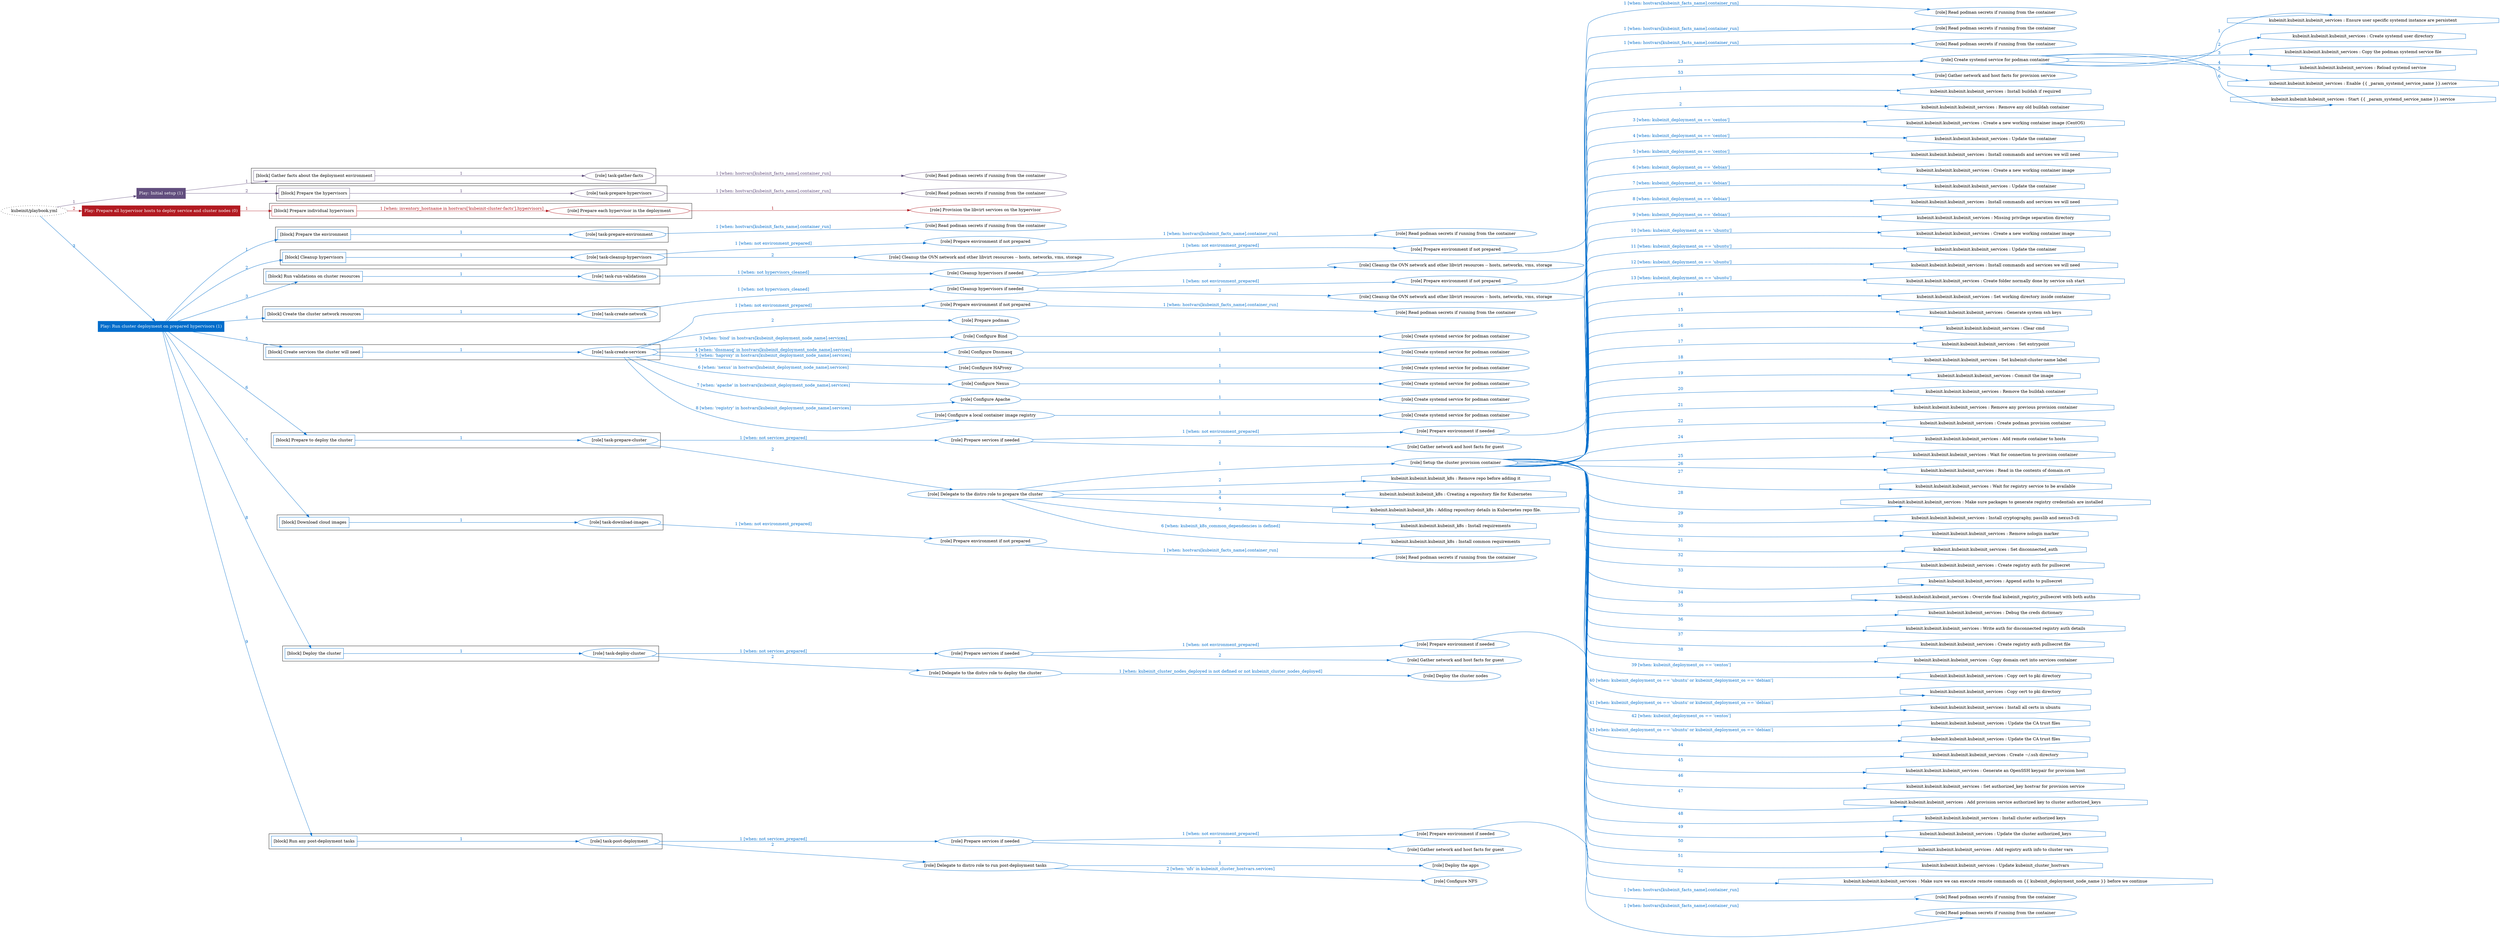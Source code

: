 digraph {
	graph [concentrate=true ordering=in rankdir=LR ratio=fill]
	edge [esep=5 sep=10]
	"kubeinit/playbook.yml" [id=root_node style=dotted]
	play_a16794da [label="Play: Initial setup (1)" color="#624e7e" fontcolor="#ffffff" id=play_a16794da shape=box style=filled tooltip=localhost]
	"kubeinit/playbook.yml" -> play_a16794da [label="1 " color="#624e7e" fontcolor="#624e7e" id=edge_cf8fe664 labeltooltip="1 " tooltip="1 "]
	subgraph "Read podman secrets if running from the container" {
		role_94b838a9 [label="[role] Read podman secrets if running from the container" color="#624e7e" id=role_94b838a9 tooltip="Read podman secrets if running from the container"]
	}
	subgraph "task-gather-facts" {
		role_3547f4d4 [label="[role] task-gather-facts" color="#624e7e" id=role_3547f4d4 tooltip="task-gather-facts"]
		role_3547f4d4 -> role_94b838a9 [label="1 [when: hostvars[kubeinit_facts_name].container_run]" color="#624e7e" fontcolor="#624e7e" id=edge_a9b765aa labeltooltip="1 [when: hostvars[kubeinit_facts_name].container_run]" tooltip="1 [when: hostvars[kubeinit_facts_name].container_run]"]
	}
	subgraph "Read podman secrets if running from the container" {
		role_4d3a0f33 [label="[role] Read podman secrets if running from the container" color="#624e7e" id=role_4d3a0f33 tooltip="Read podman secrets if running from the container"]
	}
	subgraph "task-prepare-hypervisors" {
		role_9636ddbd [label="[role] task-prepare-hypervisors" color="#624e7e" id=role_9636ddbd tooltip="task-prepare-hypervisors"]
		role_9636ddbd -> role_4d3a0f33 [label="1 [when: hostvars[kubeinit_facts_name].container_run]" color="#624e7e" fontcolor="#624e7e" id=edge_8ea9ec83 labeltooltip="1 [when: hostvars[kubeinit_facts_name].container_run]" tooltip="1 [when: hostvars[kubeinit_facts_name].container_run]"]
	}
	subgraph "Play: Initial setup (1)" {
		play_a16794da -> block_07daa621 [label=1 color="#624e7e" fontcolor="#624e7e" id=edge_ade81de8 labeltooltip=1 tooltip=1]
		subgraph cluster_block_07daa621 {
			block_07daa621 [label="[block] Gather facts about the deployment environment" color="#624e7e" id=block_07daa621 labeltooltip="Gather facts about the deployment environment" shape=box tooltip="Gather facts about the deployment environment"]
			block_07daa621 -> role_3547f4d4 [label="1 " color="#624e7e" fontcolor="#624e7e" id=edge_e8554f00 labeltooltip="1 " tooltip="1 "]
		}
		play_a16794da -> block_8f0b1df7 [label=2 color="#624e7e" fontcolor="#624e7e" id=edge_8632a7a9 labeltooltip=2 tooltip=2]
		subgraph cluster_block_8f0b1df7 {
			block_8f0b1df7 [label="[block] Prepare the hypervisors" color="#624e7e" id=block_8f0b1df7 labeltooltip="Prepare the hypervisors" shape=box tooltip="Prepare the hypervisors"]
			block_8f0b1df7 -> role_9636ddbd [label="1 " color="#624e7e" fontcolor="#624e7e" id=edge_55c8cede labeltooltip="1 " tooltip="1 "]
		}
	}
	play_3476cac3 [label="Play: Prepare all hypervisor hosts to deploy service and cluster nodes (0)" color="#b21a21" fontcolor="#ffffff" id=play_3476cac3 shape=box style=filled tooltip="Play: Prepare all hypervisor hosts to deploy service and cluster nodes (0)"]
	"kubeinit/playbook.yml" -> play_3476cac3 [label="2 " color="#b21a21" fontcolor="#b21a21" id=edge_c57c742e labeltooltip="2 " tooltip="2 "]
	subgraph "Provision the libvirt services on the hypervisor" {
		role_22fa8214 [label="[role] Provision the libvirt services on the hypervisor" color="#b21a21" id=role_22fa8214 tooltip="Provision the libvirt services on the hypervisor"]
	}
	subgraph "Prepare each hypervisor in the deployment" {
		role_5450514d [label="[role] Prepare each hypervisor in the deployment" color="#b21a21" id=role_5450514d tooltip="Prepare each hypervisor in the deployment"]
		role_5450514d -> role_22fa8214 [label="1 " color="#b21a21" fontcolor="#b21a21" id=edge_95b97c30 labeltooltip="1 " tooltip="1 "]
	}
	subgraph "Play: Prepare all hypervisor hosts to deploy service and cluster nodes (0)" {
		play_3476cac3 -> block_3a9bf298 [label=1 color="#b21a21" fontcolor="#b21a21" id=edge_2e9780e1 labeltooltip=1 tooltip=1]
		subgraph cluster_block_3a9bf298 {
			block_3a9bf298 [label="[block] Prepare individual hypervisors" color="#b21a21" id=block_3a9bf298 labeltooltip="Prepare individual hypervisors" shape=box tooltip="Prepare individual hypervisors"]
			block_3a9bf298 -> role_5450514d [label="1 [when: inventory_hostname in hostvars['kubeinit-cluster-facts'].hypervisors]" color="#b21a21" fontcolor="#b21a21" id=edge_7eb88b53 labeltooltip="1 [when: inventory_hostname in hostvars['kubeinit-cluster-facts'].hypervisors]" tooltip="1 [when: inventory_hostname in hostvars['kubeinit-cluster-facts'].hypervisors]"]
		}
	}
	play_3fd7c754 [label="Play: Run cluster deployment on prepared hypervisors (1)" color="#016dcb" fontcolor="#ffffff" id=play_3fd7c754 shape=box style=filled tooltip=localhost]
	"kubeinit/playbook.yml" -> play_3fd7c754 [label="3 " color="#016dcb" fontcolor="#016dcb" id=edge_be427630 labeltooltip="3 " tooltip="3 "]
	subgraph "Read podman secrets if running from the container" {
		role_634a624b [label="[role] Read podman secrets if running from the container" color="#016dcb" id=role_634a624b tooltip="Read podman secrets if running from the container"]
	}
	subgraph "task-prepare-environment" {
		role_3850f4ac [label="[role] task-prepare-environment" color="#016dcb" id=role_3850f4ac tooltip="task-prepare-environment"]
		role_3850f4ac -> role_634a624b [label="1 [when: hostvars[kubeinit_facts_name].container_run]" color="#016dcb" fontcolor="#016dcb" id=edge_61e90507 labeltooltip="1 [when: hostvars[kubeinit_facts_name].container_run]" tooltip="1 [when: hostvars[kubeinit_facts_name].container_run]"]
	}
	subgraph "Read podman secrets if running from the container" {
		role_e9c44f55 [label="[role] Read podman secrets if running from the container" color="#016dcb" id=role_e9c44f55 tooltip="Read podman secrets if running from the container"]
	}
	subgraph "Prepare environment if not prepared" {
		role_2cd73c3f [label="[role] Prepare environment if not prepared" color="#016dcb" id=role_2cd73c3f tooltip="Prepare environment if not prepared"]
		role_2cd73c3f -> role_e9c44f55 [label="1 [when: hostvars[kubeinit_facts_name].container_run]" color="#016dcb" fontcolor="#016dcb" id=edge_b8448858 labeltooltip="1 [when: hostvars[kubeinit_facts_name].container_run]" tooltip="1 [when: hostvars[kubeinit_facts_name].container_run]"]
	}
	subgraph "Cleanup the OVN network and other libvirt resources -- hosts, networks, vms, storage" {
		role_9f5bc767 [label="[role] Cleanup the OVN network and other libvirt resources -- hosts, networks, vms, storage" color="#016dcb" id=role_9f5bc767 tooltip="Cleanup the OVN network and other libvirt resources -- hosts, networks, vms, storage"]
	}
	subgraph "task-cleanup-hypervisors" {
		role_a36bfbe5 [label="[role] task-cleanup-hypervisors" color="#016dcb" id=role_a36bfbe5 tooltip="task-cleanup-hypervisors"]
		role_a36bfbe5 -> role_2cd73c3f [label="1 [when: not environment_prepared]" color="#016dcb" fontcolor="#016dcb" id=edge_4da4fc83 labeltooltip="1 [when: not environment_prepared]" tooltip="1 [when: not environment_prepared]"]
		role_a36bfbe5 -> role_9f5bc767 [label="2 " color="#016dcb" fontcolor="#016dcb" id=edge_118907a1 labeltooltip="2 " tooltip="2 "]
	}
	subgraph "Read podman secrets if running from the container" {
		role_5f8f1050 [label="[role] Read podman secrets if running from the container" color="#016dcb" id=role_5f8f1050 tooltip="Read podman secrets if running from the container"]
	}
	subgraph "Prepare environment if not prepared" {
		role_0946a132 [label="[role] Prepare environment if not prepared" color="#016dcb" id=role_0946a132 tooltip="Prepare environment if not prepared"]
		role_0946a132 -> role_5f8f1050 [label="1 [when: hostvars[kubeinit_facts_name].container_run]" color="#016dcb" fontcolor="#016dcb" id=edge_b424d8f4 labeltooltip="1 [when: hostvars[kubeinit_facts_name].container_run]" tooltip="1 [when: hostvars[kubeinit_facts_name].container_run]"]
	}
	subgraph "Cleanup the OVN network and other libvirt resources -- hosts, networks, vms, storage" {
		role_4bc4b761 [label="[role] Cleanup the OVN network and other libvirt resources -- hosts, networks, vms, storage" color="#016dcb" id=role_4bc4b761 tooltip="Cleanup the OVN network and other libvirt resources -- hosts, networks, vms, storage"]
	}
	subgraph "Cleanup hypervisors if needed" {
		role_07ed322a [label="[role] Cleanup hypervisors if needed" color="#016dcb" id=role_07ed322a tooltip="Cleanup hypervisors if needed"]
		role_07ed322a -> role_0946a132 [label="1 [when: not environment_prepared]" color="#016dcb" fontcolor="#016dcb" id=edge_a60047d0 labeltooltip="1 [when: not environment_prepared]" tooltip="1 [when: not environment_prepared]"]
		role_07ed322a -> role_4bc4b761 [label="2 " color="#016dcb" fontcolor="#016dcb" id=edge_372260ed labeltooltip="2 " tooltip="2 "]
	}
	subgraph "task-run-validations" {
		role_74d4161f [label="[role] task-run-validations" color="#016dcb" id=role_74d4161f tooltip="task-run-validations"]
		role_74d4161f -> role_07ed322a [label="1 [when: not hypervisors_cleaned]" color="#016dcb" fontcolor="#016dcb" id=edge_841f9d1e labeltooltip="1 [when: not hypervisors_cleaned]" tooltip="1 [when: not hypervisors_cleaned]"]
	}
	subgraph "Read podman secrets if running from the container" {
		role_600957fe [label="[role] Read podman secrets if running from the container" color="#016dcb" id=role_600957fe tooltip="Read podman secrets if running from the container"]
	}
	subgraph "Prepare environment if not prepared" {
		role_c065c1d9 [label="[role] Prepare environment if not prepared" color="#016dcb" id=role_c065c1d9 tooltip="Prepare environment if not prepared"]
		role_c065c1d9 -> role_600957fe [label="1 [when: hostvars[kubeinit_facts_name].container_run]" color="#016dcb" fontcolor="#016dcb" id=edge_3caafe48 labeltooltip="1 [when: hostvars[kubeinit_facts_name].container_run]" tooltip="1 [when: hostvars[kubeinit_facts_name].container_run]"]
	}
	subgraph "Cleanup the OVN network and other libvirt resources -- hosts, networks, vms, storage" {
		role_cd1a199f [label="[role] Cleanup the OVN network and other libvirt resources -- hosts, networks, vms, storage" color="#016dcb" id=role_cd1a199f tooltip="Cleanup the OVN network and other libvirt resources -- hosts, networks, vms, storage"]
	}
	subgraph "Cleanup hypervisors if needed" {
		role_52be62b6 [label="[role] Cleanup hypervisors if needed" color="#016dcb" id=role_52be62b6 tooltip="Cleanup hypervisors if needed"]
		role_52be62b6 -> role_c065c1d9 [label="1 [when: not environment_prepared]" color="#016dcb" fontcolor="#016dcb" id=edge_26cf2ff8 labeltooltip="1 [when: not environment_prepared]" tooltip="1 [when: not environment_prepared]"]
		role_52be62b6 -> role_cd1a199f [label="2 " color="#016dcb" fontcolor="#016dcb" id=edge_43312d18 labeltooltip="2 " tooltip="2 "]
	}
	subgraph "task-create-network" {
		role_c8b582c2 [label="[role] task-create-network" color="#016dcb" id=role_c8b582c2 tooltip="task-create-network"]
		role_c8b582c2 -> role_52be62b6 [label="1 [when: not hypervisors_cleaned]" color="#016dcb" fontcolor="#016dcb" id=edge_22f98d14 labeltooltip="1 [when: not hypervisors_cleaned]" tooltip="1 [when: not hypervisors_cleaned]"]
	}
	subgraph "Read podman secrets if running from the container" {
		role_560810ed [label="[role] Read podman secrets if running from the container" color="#016dcb" id=role_560810ed tooltip="Read podman secrets if running from the container"]
	}
	subgraph "Prepare environment if not prepared" {
		role_185fde95 [label="[role] Prepare environment if not prepared" color="#016dcb" id=role_185fde95 tooltip="Prepare environment if not prepared"]
		role_185fde95 -> role_560810ed [label="1 [when: hostvars[kubeinit_facts_name].container_run]" color="#016dcb" fontcolor="#016dcb" id=edge_f3679002 labeltooltip="1 [when: hostvars[kubeinit_facts_name].container_run]" tooltip="1 [when: hostvars[kubeinit_facts_name].container_run]"]
	}
	subgraph "Prepare podman" {
		role_0264842e [label="[role] Prepare podman" color="#016dcb" id=role_0264842e tooltip="Prepare podman"]
	}
	subgraph "Create systemd service for podman container" {
		role_9902f1f4 [label="[role] Create systemd service for podman container" color="#016dcb" id=role_9902f1f4 tooltip="Create systemd service for podman container"]
	}
	subgraph "Configure Bind" {
		role_e2fa3abd [label="[role] Configure Bind" color="#016dcb" id=role_e2fa3abd tooltip="Configure Bind"]
		role_e2fa3abd -> role_9902f1f4 [label="1 " color="#016dcb" fontcolor="#016dcb" id=edge_590d8c22 labeltooltip="1 " tooltip="1 "]
	}
	subgraph "Create systemd service for podman container" {
		role_36697ce7 [label="[role] Create systemd service for podman container" color="#016dcb" id=role_36697ce7 tooltip="Create systemd service for podman container"]
	}
	subgraph "Configure Dnsmasq" {
		role_846f4905 [label="[role] Configure Dnsmasq" color="#016dcb" id=role_846f4905 tooltip="Configure Dnsmasq"]
		role_846f4905 -> role_36697ce7 [label="1 " color="#016dcb" fontcolor="#016dcb" id=edge_19061d18 labeltooltip="1 " tooltip="1 "]
	}
	subgraph "Create systemd service for podman container" {
		role_f5e51a64 [label="[role] Create systemd service for podman container" color="#016dcb" id=role_f5e51a64 tooltip="Create systemd service for podman container"]
	}
	subgraph "Configure HAProxy" {
		role_5f6db14b [label="[role] Configure HAProxy" color="#016dcb" id=role_5f6db14b tooltip="Configure HAProxy"]
		role_5f6db14b -> role_f5e51a64 [label="1 " color="#016dcb" fontcolor="#016dcb" id=edge_903d25b2 labeltooltip="1 " tooltip="1 "]
	}
	subgraph "Create systemd service for podman container" {
		role_6d0ba449 [label="[role] Create systemd service for podman container" color="#016dcb" id=role_6d0ba449 tooltip="Create systemd service for podman container"]
	}
	subgraph "Configure Nexus" {
		role_7b3b6518 [label="[role] Configure Nexus" color="#016dcb" id=role_7b3b6518 tooltip="Configure Nexus"]
		role_7b3b6518 -> role_6d0ba449 [label="1 " color="#016dcb" fontcolor="#016dcb" id=edge_024bfa3a labeltooltip="1 " tooltip="1 "]
	}
	subgraph "Create systemd service for podman container" {
		role_4e9967ad [label="[role] Create systemd service for podman container" color="#016dcb" id=role_4e9967ad tooltip="Create systemd service for podman container"]
	}
	subgraph "Configure Apache" {
		role_1251386b [label="[role] Configure Apache" color="#016dcb" id=role_1251386b tooltip="Configure Apache"]
		role_1251386b -> role_4e9967ad [label="1 " color="#016dcb" fontcolor="#016dcb" id=edge_ab44566d labeltooltip="1 " tooltip="1 "]
	}
	subgraph "Create systemd service for podman container" {
		role_41cf4e9f [label="[role] Create systemd service for podman container" color="#016dcb" id=role_41cf4e9f tooltip="Create systemd service for podman container"]
	}
	subgraph "Configure a local container image registry" {
		role_1d76af25 [label="[role] Configure a local container image registry" color="#016dcb" id=role_1d76af25 tooltip="Configure a local container image registry"]
		role_1d76af25 -> role_41cf4e9f [label="1 " color="#016dcb" fontcolor="#016dcb" id=edge_2117da1f labeltooltip="1 " tooltip="1 "]
	}
	subgraph "task-create-services" {
		role_c9241278 [label="[role] task-create-services" color="#016dcb" id=role_c9241278 tooltip="task-create-services"]
		role_c9241278 -> role_185fde95 [label="1 [when: not environment_prepared]" color="#016dcb" fontcolor="#016dcb" id=edge_533eac3e labeltooltip="1 [when: not environment_prepared]" tooltip="1 [when: not environment_prepared]"]
		role_c9241278 -> role_0264842e [label="2 " color="#016dcb" fontcolor="#016dcb" id=edge_f71bf3e7 labeltooltip="2 " tooltip="2 "]
		role_c9241278 -> role_e2fa3abd [label="3 [when: 'bind' in hostvars[kubeinit_deployment_node_name].services]" color="#016dcb" fontcolor="#016dcb" id=edge_8cc6921e labeltooltip="3 [when: 'bind' in hostvars[kubeinit_deployment_node_name].services]" tooltip="3 [when: 'bind' in hostvars[kubeinit_deployment_node_name].services]"]
		role_c9241278 -> role_846f4905 [label="4 [when: 'dnsmasq' in hostvars[kubeinit_deployment_node_name].services]" color="#016dcb" fontcolor="#016dcb" id=edge_87ea6263 labeltooltip="4 [when: 'dnsmasq' in hostvars[kubeinit_deployment_node_name].services]" tooltip="4 [when: 'dnsmasq' in hostvars[kubeinit_deployment_node_name].services]"]
		role_c9241278 -> role_5f6db14b [label="5 [when: 'haproxy' in hostvars[kubeinit_deployment_node_name].services]" color="#016dcb" fontcolor="#016dcb" id=edge_a1d7fb89 labeltooltip="5 [when: 'haproxy' in hostvars[kubeinit_deployment_node_name].services]" tooltip="5 [when: 'haproxy' in hostvars[kubeinit_deployment_node_name].services]"]
		role_c9241278 -> role_7b3b6518 [label="6 [when: 'nexus' in hostvars[kubeinit_deployment_node_name].services]" color="#016dcb" fontcolor="#016dcb" id=edge_98ff6e14 labeltooltip="6 [when: 'nexus' in hostvars[kubeinit_deployment_node_name].services]" tooltip="6 [when: 'nexus' in hostvars[kubeinit_deployment_node_name].services]"]
		role_c9241278 -> role_1251386b [label="7 [when: 'apache' in hostvars[kubeinit_deployment_node_name].services]" color="#016dcb" fontcolor="#016dcb" id=edge_4a2dbc3b labeltooltip="7 [when: 'apache' in hostvars[kubeinit_deployment_node_name].services]" tooltip="7 [when: 'apache' in hostvars[kubeinit_deployment_node_name].services]"]
		role_c9241278 -> role_1d76af25 [label="8 [when: 'registry' in hostvars[kubeinit_deployment_node_name].services]" color="#016dcb" fontcolor="#016dcb" id=edge_cf00c06b labeltooltip="8 [when: 'registry' in hostvars[kubeinit_deployment_node_name].services]" tooltip="8 [when: 'registry' in hostvars[kubeinit_deployment_node_name].services]"]
	}
	subgraph "Read podman secrets if running from the container" {
		role_1048a105 [label="[role] Read podman secrets if running from the container" color="#016dcb" id=role_1048a105 tooltip="Read podman secrets if running from the container"]
	}
	subgraph "Prepare environment if needed" {
		role_0e95f9f4 [label="[role] Prepare environment if needed" color="#016dcb" id=role_0e95f9f4 tooltip="Prepare environment if needed"]
		role_0e95f9f4 -> role_1048a105 [label="1 [when: hostvars[kubeinit_facts_name].container_run]" color="#016dcb" fontcolor="#016dcb" id=edge_fd1e8237 labeltooltip="1 [when: hostvars[kubeinit_facts_name].container_run]" tooltip="1 [when: hostvars[kubeinit_facts_name].container_run]"]
	}
	subgraph "Gather network and host facts for guest" {
		role_20145f8c [label="[role] Gather network and host facts for guest" color="#016dcb" id=role_20145f8c tooltip="Gather network and host facts for guest"]
	}
	subgraph "Prepare services if needed" {
		role_b8063b7d [label="[role] Prepare services if needed" color="#016dcb" id=role_b8063b7d tooltip="Prepare services if needed"]
		role_b8063b7d -> role_0e95f9f4 [label="1 [when: not environment_prepared]" color="#016dcb" fontcolor="#016dcb" id=edge_df089100 labeltooltip="1 [when: not environment_prepared]" tooltip="1 [when: not environment_prepared]"]
		role_b8063b7d -> role_20145f8c [label="2 " color="#016dcb" fontcolor="#016dcb" id=edge_48eb8f7e labeltooltip="2 " tooltip="2 "]
	}
	subgraph "Create systemd service for podman container" {
		role_ccb5dd23 [label="[role] Create systemd service for podman container" color="#016dcb" id=role_ccb5dd23 tooltip="Create systemd service for podman container"]
		task_8fb58a92 [label="kubeinit.kubeinit.kubeinit_services : Ensure user specific systemd instance are persistent" color="#016dcb" id=task_8fb58a92 shape=octagon tooltip="kubeinit.kubeinit.kubeinit_services : Ensure user specific systemd instance are persistent"]
		role_ccb5dd23 -> task_8fb58a92 [label="1 " color="#016dcb" fontcolor="#016dcb" id=edge_c510cddf labeltooltip="1 " tooltip="1 "]
		task_4950102c [label="kubeinit.kubeinit.kubeinit_services : Create systemd user directory" color="#016dcb" id=task_4950102c shape=octagon tooltip="kubeinit.kubeinit.kubeinit_services : Create systemd user directory"]
		role_ccb5dd23 -> task_4950102c [label="2 " color="#016dcb" fontcolor="#016dcb" id=edge_06a04037 labeltooltip="2 " tooltip="2 "]
		task_948780ed [label="kubeinit.kubeinit.kubeinit_services : Copy the podman systemd service file" color="#016dcb" id=task_948780ed shape=octagon tooltip="kubeinit.kubeinit.kubeinit_services : Copy the podman systemd service file"]
		role_ccb5dd23 -> task_948780ed [label="3 " color="#016dcb" fontcolor="#016dcb" id=edge_e9af9061 labeltooltip="3 " tooltip="3 "]
		task_0b23884d [label="kubeinit.kubeinit.kubeinit_services : Reload systemd service" color="#016dcb" id=task_0b23884d shape=octagon tooltip="kubeinit.kubeinit.kubeinit_services : Reload systemd service"]
		role_ccb5dd23 -> task_0b23884d [label="4 " color="#016dcb" fontcolor="#016dcb" id=edge_c5a4fe29 labeltooltip="4 " tooltip="4 "]
		task_6ff32b6e [label="kubeinit.kubeinit.kubeinit_services : Enable {{ _param_systemd_service_name }}.service" color="#016dcb" id=task_6ff32b6e shape=octagon tooltip="kubeinit.kubeinit.kubeinit_services : Enable {{ _param_systemd_service_name }}.service"]
		role_ccb5dd23 -> task_6ff32b6e [label="5 " color="#016dcb" fontcolor="#016dcb" id=edge_64297f8e labeltooltip="5 " tooltip="5 "]
		task_1c069b37 [label="kubeinit.kubeinit.kubeinit_services : Start {{ _param_systemd_service_name }}.service" color="#016dcb" id=task_1c069b37 shape=octagon tooltip="kubeinit.kubeinit.kubeinit_services : Start {{ _param_systemd_service_name }}.service"]
		role_ccb5dd23 -> task_1c069b37 [label="6 " color="#016dcb" fontcolor="#016dcb" id=edge_589b7c24 labeltooltip="6 " tooltip="6 "]
	}
	subgraph "Gather network and host facts for provision service" {
		role_d25fa2a3 [label="[role] Gather network and host facts for provision service" color="#016dcb" id=role_d25fa2a3 tooltip="Gather network and host facts for provision service"]
	}
	subgraph "Setup the cluster provision container" {
		role_58039883 [label="[role] Setup the cluster provision container" color="#016dcb" id=role_58039883 tooltip="Setup the cluster provision container"]
		task_e132e5f9 [label="kubeinit.kubeinit.kubeinit_services : Install buildah if required" color="#016dcb" id=task_e132e5f9 shape=octagon tooltip="kubeinit.kubeinit.kubeinit_services : Install buildah if required"]
		role_58039883 -> task_e132e5f9 [label="1 " color="#016dcb" fontcolor="#016dcb" id=edge_2bd07cd4 labeltooltip="1 " tooltip="1 "]
		task_0e7cf3fc [label="kubeinit.kubeinit.kubeinit_services : Remove any old buildah container" color="#016dcb" id=task_0e7cf3fc shape=octagon tooltip="kubeinit.kubeinit.kubeinit_services : Remove any old buildah container"]
		role_58039883 -> task_0e7cf3fc [label="2 " color="#016dcb" fontcolor="#016dcb" id=edge_f0bc3c44 labeltooltip="2 " tooltip="2 "]
		task_b3c8df5f [label="kubeinit.kubeinit.kubeinit_services : Create a new working container image (CentOS)" color="#016dcb" id=task_b3c8df5f shape=octagon tooltip="kubeinit.kubeinit.kubeinit_services : Create a new working container image (CentOS)"]
		role_58039883 -> task_b3c8df5f [label="3 [when: kubeinit_deployment_os == 'centos']" color="#016dcb" fontcolor="#016dcb" id=edge_426c1eac labeltooltip="3 [when: kubeinit_deployment_os == 'centos']" tooltip="3 [when: kubeinit_deployment_os == 'centos']"]
		task_17dd0587 [label="kubeinit.kubeinit.kubeinit_services : Update the container" color="#016dcb" id=task_17dd0587 shape=octagon tooltip="kubeinit.kubeinit.kubeinit_services : Update the container"]
		role_58039883 -> task_17dd0587 [label="4 [when: kubeinit_deployment_os == 'centos']" color="#016dcb" fontcolor="#016dcb" id=edge_b95bfb4f labeltooltip="4 [when: kubeinit_deployment_os == 'centos']" tooltip="4 [when: kubeinit_deployment_os == 'centos']"]
		task_c49011f3 [label="kubeinit.kubeinit.kubeinit_services : Install commands and services we will need" color="#016dcb" id=task_c49011f3 shape=octagon tooltip="kubeinit.kubeinit.kubeinit_services : Install commands and services we will need"]
		role_58039883 -> task_c49011f3 [label="5 [when: kubeinit_deployment_os == 'centos']" color="#016dcb" fontcolor="#016dcb" id=edge_7994cb20 labeltooltip="5 [when: kubeinit_deployment_os == 'centos']" tooltip="5 [when: kubeinit_deployment_os == 'centos']"]
		task_0064787c [label="kubeinit.kubeinit.kubeinit_services : Create a new working container image" color="#016dcb" id=task_0064787c shape=octagon tooltip="kubeinit.kubeinit.kubeinit_services : Create a new working container image"]
		role_58039883 -> task_0064787c [label="6 [when: kubeinit_deployment_os == 'debian']" color="#016dcb" fontcolor="#016dcb" id=edge_741c5fd6 labeltooltip="6 [when: kubeinit_deployment_os == 'debian']" tooltip="6 [when: kubeinit_deployment_os == 'debian']"]
		task_8c741d85 [label="kubeinit.kubeinit.kubeinit_services : Update the container" color="#016dcb" id=task_8c741d85 shape=octagon tooltip="kubeinit.kubeinit.kubeinit_services : Update the container"]
		role_58039883 -> task_8c741d85 [label="7 [when: kubeinit_deployment_os == 'debian']" color="#016dcb" fontcolor="#016dcb" id=edge_b9f545ab labeltooltip="7 [when: kubeinit_deployment_os == 'debian']" tooltip="7 [when: kubeinit_deployment_os == 'debian']"]
		task_cc275673 [label="kubeinit.kubeinit.kubeinit_services : Install commands and services we will need" color="#016dcb" id=task_cc275673 shape=octagon tooltip="kubeinit.kubeinit.kubeinit_services : Install commands and services we will need"]
		role_58039883 -> task_cc275673 [label="8 [when: kubeinit_deployment_os == 'debian']" color="#016dcb" fontcolor="#016dcb" id=edge_e5efa9a7 labeltooltip="8 [when: kubeinit_deployment_os == 'debian']" tooltip="8 [when: kubeinit_deployment_os == 'debian']"]
		task_e0668235 [label="kubeinit.kubeinit.kubeinit_services : Missing privilege separation directory" color="#016dcb" id=task_e0668235 shape=octagon tooltip="kubeinit.kubeinit.kubeinit_services : Missing privilege separation directory"]
		role_58039883 -> task_e0668235 [label="9 [when: kubeinit_deployment_os == 'debian']" color="#016dcb" fontcolor="#016dcb" id=edge_da98df37 labeltooltip="9 [when: kubeinit_deployment_os == 'debian']" tooltip="9 [when: kubeinit_deployment_os == 'debian']"]
		task_08d972d0 [label="kubeinit.kubeinit.kubeinit_services : Create a new working container image" color="#016dcb" id=task_08d972d0 shape=octagon tooltip="kubeinit.kubeinit.kubeinit_services : Create a new working container image"]
		role_58039883 -> task_08d972d0 [label="10 [when: kubeinit_deployment_os == 'ubuntu']" color="#016dcb" fontcolor="#016dcb" id=edge_2149d148 labeltooltip="10 [when: kubeinit_deployment_os == 'ubuntu']" tooltip="10 [when: kubeinit_deployment_os == 'ubuntu']"]
		task_d82452fa [label="kubeinit.kubeinit.kubeinit_services : Update the container" color="#016dcb" id=task_d82452fa shape=octagon tooltip="kubeinit.kubeinit.kubeinit_services : Update the container"]
		role_58039883 -> task_d82452fa [label="11 [when: kubeinit_deployment_os == 'ubuntu']" color="#016dcb" fontcolor="#016dcb" id=edge_1d0f22d1 labeltooltip="11 [when: kubeinit_deployment_os == 'ubuntu']" tooltip="11 [when: kubeinit_deployment_os == 'ubuntu']"]
		task_7b3ba0de [label="kubeinit.kubeinit.kubeinit_services : Install commands and services we will need" color="#016dcb" id=task_7b3ba0de shape=octagon tooltip="kubeinit.kubeinit.kubeinit_services : Install commands and services we will need"]
		role_58039883 -> task_7b3ba0de [label="12 [when: kubeinit_deployment_os == 'ubuntu']" color="#016dcb" fontcolor="#016dcb" id=edge_e72d807a labeltooltip="12 [when: kubeinit_deployment_os == 'ubuntu']" tooltip="12 [when: kubeinit_deployment_os == 'ubuntu']"]
		task_0f7dca0e [label="kubeinit.kubeinit.kubeinit_services : Create folder normally done by service ssh start" color="#016dcb" id=task_0f7dca0e shape=octagon tooltip="kubeinit.kubeinit.kubeinit_services : Create folder normally done by service ssh start"]
		role_58039883 -> task_0f7dca0e [label="13 [when: kubeinit_deployment_os == 'ubuntu']" color="#016dcb" fontcolor="#016dcb" id=edge_a55fb9b9 labeltooltip="13 [when: kubeinit_deployment_os == 'ubuntu']" tooltip="13 [when: kubeinit_deployment_os == 'ubuntu']"]
		task_bf927caf [label="kubeinit.kubeinit.kubeinit_services : Set working directory inside container" color="#016dcb" id=task_bf927caf shape=octagon tooltip="kubeinit.kubeinit.kubeinit_services : Set working directory inside container"]
		role_58039883 -> task_bf927caf [label="14 " color="#016dcb" fontcolor="#016dcb" id=edge_b9d37fdd labeltooltip="14 " tooltip="14 "]
		task_ed820e82 [label="kubeinit.kubeinit.kubeinit_services : Generate system ssh keys" color="#016dcb" id=task_ed820e82 shape=octagon tooltip="kubeinit.kubeinit.kubeinit_services : Generate system ssh keys"]
		role_58039883 -> task_ed820e82 [label="15 " color="#016dcb" fontcolor="#016dcb" id=edge_81f37259 labeltooltip="15 " tooltip="15 "]
		task_534f9c96 [label="kubeinit.kubeinit.kubeinit_services : Clear cmd" color="#016dcb" id=task_534f9c96 shape=octagon tooltip="kubeinit.kubeinit.kubeinit_services : Clear cmd"]
		role_58039883 -> task_534f9c96 [label="16 " color="#016dcb" fontcolor="#016dcb" id=edge_d87fbe3f labeltooltip="16 " tooltip="16 "]
		task_621acbd2 [label="kubeinit.kubeinit.kubeinit_services : Set entrypoint" color="#016dcb" id=task_621acbd2 shape=octagon tooltip="kubeinit.kubeinit.kubeinit_services : Set entrypoint"]
		role_58039883 -> task_621acbd2 [label="17 " color="#016dcb" fontcolor="#016dcb" id=edge_295dd51e labeltooltip="17 " tooltip="17 "]
		task_ca1f5873 [label="kubeinit.kubeinit.kubeinit_services : Set kubeinit-cluster-name label" color="#016dcb" id=task_ca1f5873 shape=octagon tooltip="kubeinit.kubeinit.kubeinit_services : Set kubeinit-cluster-name label"]
		role_58039883 -> task_ca1f5873 [label="18 " color="#016dcb" fontcolor="#016dcb" id=edge_f7fc6c70 labeltooltip="18 " tooltip="18 "]
		task_a657c294 [label="kubeinit.kubeinit.kubeinit_services : Commit the image" color="#016dcb" id=task_a657c294 shape=octagon tooltip="kubeinit.kubeinit.kubeinit_services : Commit the image"]
		role_58039883 -> task_a657c294 [label="19 " color="#016dcb" fontcolor="#016dcb" id=edge_b1ca78f6 labeltooltip="19 " tooltip="19 "]
		task_f52cfe85 [label="kubeinit.kubeinit.kubeinit_services : Remove the buildah container" color="#016dcb" id=task_f52cfe85 shape=octagon tooltip="kubeinit.kubeinit.kubeinit_services : Remove the buildah container"]
		role_58039883 -> task_f52cfe85 [label="20 " color="#016dcb" fontcolor="#016dcb" id=edge_099a34a8 labeltooltip="20 " tooltip="20 "]
		task_03bac3f5 [label="kubeinit.kubeinit.kubeinit_services : Remove any previous provision container" color="#016dcb" id=task_03bac3f5 shape=octagon tooltip="kubeinit.kubeinit.kubeinit_services : Remove any previous provision container"]
		role_58039883 -> task_03bac3f5 [label="21 " color="#016dcb" fontcolor="#016dcb" id=edge_d145cbf0 labeltooltip="21 " tooltip="21 "]
		task_cd58b5ae [label="kubeinit.kubeinit.kubeinit_services : Create podman provision container" color="#016dcb" id=task_cd58b5ae shape=octagon tooltip="kubeinit.kubeinit.kubeinit_services : Create podman provision container"]
		role_58039883 -> task_cd58b5ae [label="22 " color="#016dcb" fontcolor="#016dcb" id=edge_8ed946da labeltooltip="22 " tooltip="22 "]
		role_58039883 -> role_ccb5dd23 [label="23 " color="#016dcb" fontcolor="#016dcb" id=edge_1fb8b863 labeltooltip="23 " tooltip="23 "]
		task_f61446ce [label="kubeinit.kubeinit.kubeinit_services : Add remote container to hosts" color="#016dcb" id=task_f61446ce shape=octagon tooltip="kubeinit.kubeinit.kubeinit_services : Add remote container to hosts"]
		role_58039883 -> task_f61446ce [label="24 " color="#016dcb" fontcolor="#016dcb" id=edge_d3e56afd labeltooltip="24 " tooltip="24 "]
		task_f1f29158 [label="kubeinit.kubeinit.kubeinit_services : Wait for connection to provision container" color="#016dcb" id=task_f1f29158 shape=octagon tooltip="kubeinit.kubeinit.kubeinit_services : Wait for connection to provision container"]
		role_58039883 -> task_f1f29158 [label="25 " color="#016dcb" fontcolor="#016dcb" id=edge_a9ce2444 labeltooltip="25 " tooltip="25 "]
		task_31cfb21e [label="kubeinit.kubeinit.kubeinit_services : Read in the contents of domain.crt" color="#016dcb" id=task_31cfb21e shape=octagon tooltip="kubeinit.kubeinit.kubeinit_services : Read in the contents of domain.crt"]
		role_58039883 -> task_31cfb21e [label="26 " color="#016dcb" fontcolor="#016dcb" id=edge_cb52e99f labeltooltip="26 " tooltip="26 "]
		task_c469a080 [label="kubeinit.kubeinit.kubeinit_services : Wait for registry service to be available" color="#016dcb" id=task_c469a080 shape=octagon tooltip="kubeinit.kubeinit.kubeinit_services : Wait for registry service to be available"]
		role_58039883 -> task_c469a080 [label="27 " color="#016dcb" fontcolor="#016dcb" id=edge_df8ae98f labeltooltip="27 " tooltip="27 "]
		task_b9652b05 [label="kubeinit.kubeinit.kubeinit_services : Make sure packages to generate registry credentials are installed" color="#016dcb" id=task_b9652b05 shape=octagon tooltip="kubeinit.kubeinit.kubeinit_services : Make sure packages to generate registry credentials are installed"]
		role_58039883 -> task_b9652b05 [label="28 " color="#016dcb" fontcolor="#016dcb" id=edge_6f0f77e0 labeltooltip="28 " tooltip="28 "]
		task_eb44a9c6 [label="kubeinit.kubeinit.kubeinit_services : Install cryptography, passlib and nexus3-cli" color="#016dcb" id=task_eb44a9c6 shape=octagon tooltip="kubeinit.kubeinit.kubeinit_services : Install cryptography, passlib and nexus3-cli"]
		role_58039883 -> task_eb44a9c6 [label="29 " color="#016dcb" fontcolor="#016dcb" id=edge_fc3c76ba labeltooltip="29 " tooltip="29 "]
		task_666483a4 [label="kubeinit.kubeinit.kubeinit_services : Remove nologin marker" color="#016dcb" id=task_666483a4 shape=octagon tooltip="kubeinit.kubeinit.kubeinit_services : Remove nologin marker"]
		role_58039883 -> task_666483a4 [label="30 " color="#016dcb" fontcolor="#016dcb" id=edge_c8877620 labeltooltip="30 " tooltip="30 "]
		task_12a30435 [label="kubeinit.kubeinit.kubeinit_services : Set disconnected_auth" color="#016dcb" id=task_12a30435 shape=octagon tooltip="kubeinit.kubeinit.kubeinit_services : Set disconnected_auth"]
		role_58039883 -> task_12a30435 [label="31 " color="#016dcb" fontcolor="#016dcb" id=edge_a7f01b3b labeltooltip="31 " tooltip="31 "]
		task_112530b9 [label="kubeinit.kubeinit.kubeinit_services : Create registry auth for pullsecret" color="#016dcb" id=task_112530b9 shape=octagon tooltip="kubeinit.kubeinit.kubeinit_services : Create registry auth for pullsecret"]
		role_58039883 -> task_112530b9 [label="32 " color="#016dcb" fontcolor="#016dcb" id=edge_4c1ff8a4 labeltooltip="32 " tooltip="32 "]
		task_a9c8c889 [label="kubeinit.kubeinit.kubeinit_services : Append auths to pullsecret" color="#016dcb" id=task_a9c8c889 shape=octagon tooltip="kubeinit.kubeinit.kubeinit_services : Append auths to pullsecret"]
		role_58039883 -> task_a9c8c889 [label="33 " color="#016dcb" fontcolor="#016dcb" id=edge_72a0ffa3 labeltooltip="33 " tooltip="33 "]
		task_c29f5574 [label="kubeinit.kubeinit.kubeinit_services : Override final kubeinit_registry_pullsecret with both auths" color="#016dcb" id=task_c29f5574 shape=octagon tooltip="kubeinit.kubeinit.kubeinit_services : Override final kubeinit_registry_pullsecret with both auths"]
		role_58039883 -> task_c29f5574 [label="34 " color="#016dcb" fontcolor="#016dcb" id=edge_560e1644 labeltooltip="34 " tooltip="34 "]
		task_be5be311 [label="kubeinit.kubeinit.kubeinit_services : Debug the creds dictionary" color="#016dcb" id=task_be5be311 shape=octagon tooltip="kubeinit.kubeinit.kubeinit_services : Debug the creds dictionary"]
		role_58039883 -> task_be5be311 [label="35 " color="#016dcb" fontcolor="#016dcb" id=edge_f925f013 labeltooltip="35 " tooltip="35 "]
		task_1d96b7b3 [label="kubeinit.kubeinit.kubeinit_services : Write auth for disconnected registry auth details" color="#016dcb" id=task_1d96b7b3 shape=octagon tooltip="kubeinit.kubeinit.kubeinit_services : Write auth for disconnected registry auth details"]
		role_58039883 -> task_1d96b7b3 [label="36 " color="#016dcb" fontcolor="#016dcb" id=edge_f8181aeb labeltooltip="36 " tooltip="36 "]
		task_dc835e9a [label="kubeinit.kubeinit.kubeinit_services : Create registry auth pullsecret file" color="#016dcb" id=task_dc835e9a shape=octagon tooltip="kubeinit.kubeinit.kubeinit_services : Create registry auth pullsecret file"]
		role_58039883 -> task_dc835e9a [label="37 " color="#016dcb" fontcolor="#016dcb" id=edge_d0e0f548 labeltooltip="37 " tooltip="37 "]
		task_46fdb1c2 [label="kubeinit.kubeinit.kubeinit_services : Copy domain cert into services container" color="#016dcb" id=task_46fdb1c2 shape=octagon tooltip="kubeinit.kubeinit.kubeinit_services : Copy domain cert into services container"]
		role_58039883 -> task_46fdb1c2 [label="38 " color="#016dcb" fontcolor="#016dcb" id=edge_ef395bde labeltooltip="38 " tooltip="38 "]
		task_2088c32a [label="kubeinit.kubeinit.kubeinit_services : Copy cert to pki directory" color="#016dcb" id=task_2088c32a shape=octagon tooltip="kubeinit.kubeinit.kubeinit_services : Copy cert to pki directory"]
		role_58039883 -> task_2088c32a [label="39 [when: kubeinit_deployment_os == 'centos']" color="#016dcb" fontcolor="#016dcb" id=edge_21e11c4d labeltooltip="39 [when: kubeinit_deployment_os == 'centos']" tooltip="39 [when: kubeinit_deployment_os == 'centos']"]
		task_79f6e7ed [label="kubeinit.kubeinit.kubeinit_services : Copy cert to pki directory" color="#016dcb" id=task_79f6e7ed shape=octagon tooltip="kubeinit.kubeinit.kubeinit_services : Copy cert to pki directory"]
		role_58039883 -> task_79f6e7ed [label="40 [when: kubeinit_deployment_os == 'ubuntu' or kubeinit_deployment_os == 'debian']" color="#016dcb" fontcolor="#016dcb" id=edge_1c383ea3 labeltooltip="40 [when: kubeinit_deployment_os == 'ubuntu' or kubeinit_deployment_os == 'debian']" tooltip="40 [when: kubeinit_deployment_os == 'ubuntu' or kubeinit_deployment_os == 'debian']"]
		task_e0959806 [label="kubeinit.kubeinit.kubeinit_services : Install all certs in ubuntu" color="#016dcb" id=task_e0959806 shape=octagon tooltip="kubeinit.kubeinit.kubeinit_services : Install all certs in ubuntu"]
		role_58039883 -> task_e0959806 [label="41 [when: kubeinit_deployment_os == 'ubuntu' or kubeinit_deployment_os == 'debian']" color="#016dcb" fontcolor="#016dcb" id=edge_6484fb03 labeltooltip="41 [when: kubeinit_deployment_os == 'ubuntu' or kubeinit_deployment_os == 'debian']" tooltip="41 [when: kubeinit_deployment_os == 'ubuntu' or kubeinit_deployment_os == 'debian']"]
		task_702ab715 [label="kubeinit.kubeinit.kubeinit_services : Update the CA trust files" color="#016dcb" id=task_702ab715 shape=octagon tooltip="kubeinit.kubeinit.kubeinit_services : Update the CA trust files"]
		role_58039883 -> task_702ab715 [label="42 [when: kubeinit_deployment_os == 'centos']" color="#016dcb" fontcolor="#016dcb" id=edge_cc6622b7 labeltooltip="42 [when: kubeinit_deployment_os == 'centos']" tooltip="42 [when: kubeinit_deployment_os == 'centos']"]
		task_42139ea9 [label="kubeinit.kubeinit.kubeinit_services : Update the CA trust files" color="#016dcb" id=task_42139ea9 shape=octagon tooltip="kubeinit.kubeinit.kubeinit_services : Update the CA trust files"]
		role_58039883 -> task_42139ea9 [label="43 [when: kubeinit_deployment_os == 'ubuntu' or kubeinit_deployment_os == 'debian']" color="#016dcb" fontcolor="#016dcb" id=edge_6258d522 labeltooltip="43 [when: kubeinit_deployment_os == 'ubuntu' or kubeinit_deployment_os == 'debian']" tooltip="43 [when: kubeinit_deployment_os == 'ubuntu' or kubeinit_deployment_os == 'debian']"]
		task_0fc1d1a8 [label="kubeinit.kubeinit.kubeinit_services : Create ~/.ssh directory" color="#016dcb" id=task_0fc1d1a8 shape=octagon tooltip="kubeinit.kubeinit.kubeinit_services : Create ~/.ssh directory"]
		role_58039883 -> task_0fc1d1a8 [label="44 " color="#016dcb" fontcolor="#016dcb" id=edge_536d02cb labeltooltip="44 " tooltip="44 "]
		task_ad063504 [label="kubeinit.kubeinit.kubeinit_services : Generate an OpenSSH keypair for provision host" color="#016dcb" id=task_ad063504 shape=octagon tooltip="kubeinit.kubeinit.kubeinit_services : Generate an OpenSSH keypair for provision host"]
		role_58039883 -> task_ad063504 [label="45 " color="#016dcb" fontcolor="#016dcb" id=edge_fcc7220d labeltooltip="45 " tooltip="45 "]
		task_0971c36b [label="kubeinit.kubeinit.kubeinit_services : Set authorized_key hostvar for provision service" color="#016dcb" id=task_0971c36b shape=octagon tooltip="kubeinit.kubeinit.kubeinit_services : Set authorized_key hostvar for provision service"]
		role_58039883 -> task_0971c36b [label="46 " color="#016dcb" fontcolor="#016dcb" id=edge_9824c819 labeltooltip="46 " tooltip="46 "]
		task_7b620df6 [label="kubeinit.kubeinit.kubeinit_services : Add provision service authorized key to cluster authorized_keys" color="#016dcb" id=task_7b620df6 shape=octagon tooltip="kubeinit.kubeinit.kubeinit_services : Add provision service authorized key to cluster authorized_keys"]
		role_58039883 -> task_7b620df6 [label="47 " color="#016dcb" fontcolor="#016dcb" id=edge_5be8783e labeltooltip="47 " tooltip="47 "]
		task_b0ac44d6 [label="kubeinit.kubeinit.kubeinit_services : Install cluster authorized keys" color="#016dcb" id=task_b0ac44d6 shape=octagon tooltip="kubeinit.kubeinit.kubeinit_services : Install cluster authorized keys"]
		role_58039883 -> task_b0ac44d6 [label="48 " color="#016dcb" fontcolor="#016dcb" id=edge_da794c74 labeltooltip="48 " tooltip="48 "]
		task_5189ab02 [label="kubeinit.kubeinit.kubeinit_services : Update the cluster authorized_keys" color="#016dcb" id=task_5189ab02 shape=octagon tooltip="kubeinit.kubeinit.kubeinit_services : Update the cluster authorized_keys"]
		role_58039883 -> task_5189ab02 [label="49 " color="#016dcb" fontcolor="#016dcb" id=edge_8cea7991 labeltooltip="49 " tooltip="49 "]
		task_278bff90 [label="kubeinit.kubeinit.kubeinit_services : Add registry auth info to cluster vars" color="#016dcb" id=task_278bff90 shape=octagon tooltip="kubeinit.kubeinit.kubeinit_services : Add registry auth info to cluster vars"]
		role_58039883 -> task_278bff90 [label="50 " color="#016dcb" fontcolor="#016dcb" id=edge_0469872e labeltooltip="50 " tooltip="50 "]
		task_5f9feef6 [label="kubeinit.kubeinit.kubeinit_services : Update kubeinit_cluster_hostvars" color="#016dcb" id=task_5f9feef6 shape=octagon tooltip="kubeinit.kubeinit.kubeinit_services : Update kubeinit_cluster_hostvars"]
		role_58039883 -> task_5f9feef6 [label="51 " color="#016dcb" fontcolor="#016dcb" id=edge_95c5446c labeltooltip="51 " tooltip="51 "]
		task_983994e9 [label="kubeinit.kubeinit.kubeinit_services : Make sure we can execute remote commands on {{ kubeinit_deployment_node_name }} before we continue" color="#016dcb" id=task_983994e9 shape=octagon tooltip="kubeinit.kubeinit.kubeinit_services : Make sure we can execute remote commands on {{ kubeinit_deployment_node_name }} before we continue"]
		role_58039883 -> task_983994e9 [label="52 " color="#016dcb" fontcolor="#016dcb" id=edge_5543e4a0 labeltooltip="52 " tooltip="52 "]
		role_58039883 -> role_d25fa2a3 [label="53 " color="#016dcb" fontcolor="#016dcb" id=edge_fe558bca labeltooltip="53 " tooltip="53 "]
	}
	subgraph "Delegate to the distro role to prepare the cluster" {
		role_f32dd4ac [label="[role] Delegate to the distro role to prepare the cluster" color="#016dcb" id=role_f32dd4ac tooltip="Delegate to the distro role to prepare the cluster"]
		role_f32dd4ac -> role_58039883 [label="1 " color="#016dcb" fontcolor="#016dcb" id=edge_f9355e15 labeltooltip="1 " tooltip="1 "]
		task_e48b29ad [label="kubeinit.kubeinit.kubeinit_k8s : Remove repo before adding it" color="#016dcb" id=task_e48b29ad shape=octagon tooltip="kubeinit.kubeinit.kubeinit_k8s : Remove repo before adding it"]
		role_f32dd4ac -> task_e48b29ad [label="2 " color="#016dcb" fontcolor="#016dcb" id=edge_02bcc4e2 labeltooltip="2 " tooltip="2 "]
		task_d8cc7646 [label="kubeinit.kubeinit.kubeinit_k8s : Creating a repository file for Kubernetes" color="#016dcb" id=task_d8cc7646 shape=octagon tooltip="kubeinit.kubeinit.kubeinit_k8s : Creating a repository file for Kubernetes"]
		role_f32dd4ac -> task_d8cc7646 [label="3 " color="#016dcb" fontcolor="#016dcb" id=edge_3dfdc192 labeltooltip="3 " tooltip="3 "]
		task_d75900b7 [label="kubeinit.kubeinit.kubeinit_k8s : Adding repository details in Kubernetes repo file." color="#016dcb" id=task_d75900b7 shape=octagon tooltip="kubeinit.kubeinit.kubeinit_k8s : Adding repository details in Kubernetes repo file."]
		role_f32dd4ac -> task_d75900b7 [label="4 " color="#016dcb" fontcolor="#016dcb" id=edge_0323ba34 labeltooltip="4 " tooltip="4 "]
		task_09245f39 [label="kubeinit.kubeinit.kubeinit_k8s : Install requirements" color="#016dcb" id=task_09245f39 shape=octagon tooltip="kubeinit.kubeinit.kubeinit_k8s : Install requirements"]
		role_f32dd4ac -> task_09245f39 [label="5 " color="#016dcb" fontcolor="#016dcb" id=edge_905fa74c labeltooltip="5 " tooltip="5 "]
		task_c06d62de [label="kubeinit.kubeinit.kubeinit_k8s : Install common requirements" color="#016dcb" id=task_c06d62de shape=octagon tooltip="kubeinit.kubeinit.kubeinit_k8s : Install common requirements"]
		role_f32dd4ac -> task_c06d62de [label="6 [when: kubeinit_k8s_common_dependencies is defined]" color="#016dcb" fontcolor="#016dcb" id=edge_ede84661 labeltooltip="6 [when: kubeinit_k8s_common_dependencies is defined]" tooltip="6 [when: kubeinit_k8s_common_dependencies is defined]"]
	}
	subgraph "task-prepare-cluster" {
		role_1c13c716 [label="[role] task-prepare-cluster" color="#016dcb" id=role_1c13c716 tooltip="task-prepare-cluster"]
		role_1c13c716 -> role_b8063b7d [label="1 [when: not services_prepared]" color="#016dcb" fontcolor="#016dcb" id=edge_3a929187 labeltooltip="1 [when: not services_prepared]" tooltip="1 [when: not services_prepared]"]
		role_1c13c716 -> role_f32dd4ac [label="2 " color="#016dcb" fontcolor="#016dcb" id=edge_e89ffa27 labeltooltip="2 " tooltip="2 "]
	}
	subgraph "Read podman secrets if running from the container" {
		role_63f3ae78 [label="[role] Read podman secrets if running from the container" color="#016dcb" id=role_63f3ae78 tooltip="Read podman secrets if running from the container"]
	}
	subgraph "Prepare environment if not prepared" {
		role_a7a55d0f [label="[role] Prepare environment if not prepared" color="#016dcb" id=role_a7a55d0f tooltip="Prepare environment if not prepared"]
		role_a7a55d0f -> role_63f3ae78 [label="1 [when: hostvars[kubeinit_facts_name].container_run]" color="#016dcb" fontcolor="#016dcb" id=edge_e4bd17f7 labeltooltip="1 [when: hostvars[kubeinit_facts_name].container_run]" tooltip="1 [when: hostvars[kubeinit_facts_name].container_run]"]
	}
	subgraph "task-download-images" {
		role_dca825cb [label="[role] task-download-images" color="#016dcb" id=role_dca825cb tooltip="task-download-images"]
		role_dca825cb -> role_a7a55d0f [label="1 [when: not environment_prepared]" color="#016dcb" fontcolor="#016dcb" id=edge_ffd07ce1 labeltooltip="1 [when: not environment_prepared]" tooltip="1 [when: not environment_prepared]"]
	}
	subgraph "Read podman secrets if running from the container" {
		role_c819d62c [label="[role] Read podman secrets if running from the container" color="#016dcb" id=role_c819d62c tooltip="Read podman secrets if running from the container"]
	}
	subgraph "Prepare environment if needed" {
		role_beaefe5f [label="[role] Prepare environment if needed" color="#016dcb" id=role_beaefe5f tooltip="Prepare environment if needed"]
		role_beaefe5f -> role_c819d62c [label="1 [when: hostvars[kubeinit_facts_name].container_run]" color="#016dcb" fontcolor="#016dcb" id=edge_3eb5f743 labeltooltip="1 [when: hostvars[kubeinit_facts_name].container_run]" tooltip="1 [when: hostvars[kubeinit_facts_name].container_run]"]
	}
	subgraph "Gather network and host facts for guest" {
		role_5c51ac77 [label="[role] Gather network and host facts for guest" color="#016dcb" id=role_5c51ac77 tooltip="Gather network and host facts for guest"]
	}
	subgraph "Prepare services if needed" {
		role_3a25c21c [label="[role] Prepare services if needed" color="#016dcb" id=role_3a25c21c tooltip="Prepare services if needed"]
		role_3a25c21c -> role_beaefe5f [label="1 [when: not environment_prepared]" color="#016dcb" fontcolor="#016dcb" id=edge_8c84bcd2 labeltooltip="1 [when: not environment_prepared]" tooltip="1 [when: not environment_prepared]"]
		role_3a25c21c -> role_5c51ac77 [label="2 " color="#016dcb" fontcolor="#016dcb" id=edge_1b8ad49c labeltooltip="2 " tooltip="2 "]
	}
	subgraph "Deploy the cluster nodes" {
		role_333fd613 [label="[role] Deploy the cluster nodes" color="#016dcb" id=role_333fd613 tooltip="Deploy the cluster nodes"]
	}
	subgraph "Delegate to the distro role to deploy the cluster" {
		role_caf9ee97 [label="[role] Delegate to the distro role to deploy the cluster" color="#016dcb" id=role_caf9ee97 tooltip="Delegate to the distro role to deploy the cluster"]
		role_caf9ee97 -> role_333fd613 [label="1 [when: kubeinit_cluster_nodes_deployed is not defined or not kubeinit_cluster_nodes_deployed]" color="#016dcb" fontcolor="#016dcb" id=edge_1d3c899a labeltooltip="1 [when: kubeinit_cluster_nodes_deployed is not defined or not kubeinit_cluster_nodes_deployed]" tooltip="1 [when: kubeinit_cluster_nodes_deployed is not defined or not kubeinit_cluster_nodes_deployed]"]
	}
	subgraph "task-deploy-cluster" {
		role_7bfd3b0a [label="[role] task-deploy-cluster" color="#016dcb" id=role_7bfd3b0a tooltip="task-deploy-cluster"]
		role_7bfd3b0a -> role_3a25c21c [label="1 [when: not services_prepared]" color="#016dcb" fontcolor="#016dcb" id=edge_b5d5ee89 labeltooltip="1 [when: not services_prepared]" tooltip="1 [when: not services_prepared]"]
		role_7bfd3b0a -> role_caf9ee97 [label="2 " color="#016dcb" fontcolor="#016dcb" id=edge_0f4a2f38 labeltooltip="2 " tooltip="2 "]
	}
	subgraph "Read podman secrets if running from the container" {
		role_c90cc50f [label="[role] Read podman secrets if running from the container" color="#016dcb" id=role_c90cc50f tooltip="Read podman secrets if running from the container"]
	}
	subgraph "Prepare environment if needed" {
		role_c3f710ac [label="[role] Prepare environment if needed" color="#016dcb" id=role_c3f710ac tooltip="Prepare environment if needed"]
		role_c3f710ac -> role_c90cc50f [label="1 [when: hostvars[kubeinit_facts_name].container_run]" color="#016dcb" fontcolor="#016dcb" id=edge_21e8d2b3 labeltooltip="1 [when: hostvars[kubeinit_facts_name].container_run]" tooltip="1 [when: hostvars[kubeinit_facts_name].container_run]"]
	}
	subgraph "Gather network and host facts for guest" {
		role_2ce923e0 [label="[role] Gather network and host facts for guest" color="#016dcb" id=role_2ce923e0 tooltip="Gather network and host facts for guest"]
	}
	subgraph "Prepare services if needed" {
		role_056ab0a4 [label="[role] Prepare services if needed" color="#016dcb" id=role_056ab0a4 tooltip="Prepare services if needed"]
		role_056ab0a4 -> role_c3f710ac [label="1 [when: not environment_prepared]" color="#016dcb" fontcolor="#016dcb" id=edge_5777f14f labeltooltip="1 [when: not environment_prepared]" tooltip="1 [when: not environment_prepared]"]
		role_056ab0a4 -> role_2ce923e0 [label="2 " color="#016dcb" fontcolor="#016dcb" id=edge_74c6c20b labeltooltip="2 " tooltip="2 "]
	}
	subgraph "Deploy the apps" {
		role_4dae2a65 [label="[role] Deploy the apps" color="#016dcb" id=role_4dae2a65 tooltip="Deploy the apps"]
	}
	subgraph "Configure NFS" {
		role_fe5847a2 [label="[role] Configure NFS" color="#016dcb" id=role_fe5847a2 tooltip="Configure NFS"]
	}
	subgraph "Delegate to distro role to run post-deployment tasks" {
		role_82101e77 [label="[role] Delegate to distro role to run post-deployment tasks" color="#016dcb" id=role_82101e77 tooltip="Delegate to distro role to run post-deployment tasks"]
		role_82101e77 -> role_4dae2a65 [label="1 " color="#016dcb" fontcolor="#016dcb" id=edge_3cf4928a labeltooltip="1 " tooltip="1 "]
		role_82101e77 -> role_fe5847a2 [label="2 [when: 'nfs' in kubeinit_cluster_hostvars.services]" color="#016dcb" fontcolor="#016dcb" id=edge_382c1b9a labeltooltip="2 [when: 'nfs' in kubeinit_cluster_hostvars.services]" tooltip="2 [when: 'nfs' in kubeinit_cluster_hostvars.services]"]
	}
	subgraph "task-post-deployment" {
		role_e77b8f68 [label="[role] task-post-deployment" color="#016dcb" id=role_e77b8f68 tooltip="task-post-deployment"]
		role_e77b8f68 -> role_056ab0a4 [label="1 [when: not services_prepared]" color="#016dcb" fontcolor="#016dcb" id=edge_a75a8bf6 labeltooltip="1 [when: not services_prepared]" tooltip="1 [when: not services_prepared]"]
		role_e77b8f68 -> role_82101e77 [label="2 " color="#016dcb" fontcolor="#016dcb" id=edge_d1a7c826 labeltooltip="2 " tooltip="2 "]
	}
	subgraph "Play: Run cluster deployment on prepared hypervisors (1)" {
		play_3fd7c754 -> block_7570d60b [label=1 color="#016dcb" fontcolor="#016dcb" id=edge_76c2aad5 labeltooltip=1 tooltip=1]
		subgraph cluster_block_7570d60b {
			block_7570d60b [label="[block] Prepare the environment" color="#016dcb" id=block_7570d60b labeltooltip="Prepare the environment" shape=box tooltip="Prepare the environment"]
			block_7570d60b -> role_3850f4ac [label="1 " color="#016dcb" fontcolor="#016dcb" id=edge_144bcf90 labeltooltip="1 " tooltip="1 "]
		}
		play_3fd7c754 -> block_326c9e9b [label=2 color="#016dcb" fontcolor="#016dcb" id=edge_5a2e6c92 labeltooltip=2 tooltip=2]
		subgraph cluster_block_326c9e9b {
			block_326c9e9b [label="[block] Cleanup hypervisors" color="#016dcb" id=block_326c9e9b labeltooltip="Cleanup hypervisors" shape=box tooltip="Cleanup hypervisors"]
			block_326c9e9b -> role_a36bfbe5 [label="1 " color="#016dcb" fontcolor="#016dcb" id=edge_2b3f412e labeltooltip="1 " tooltip="1 "]
		}
		play_3fd7c754 -> block_e4605fce [label=3 color="#016dcb" fontcolor="#016dcb" id=edge_d6957a10 labeltooltip=3 tooltip=3]
		subgraph cluster_block_e4605fce {
			block_e4605fce [label="[block] Run validations on cluster resources" color="#016dcb" id=block_e4605fce labeltooltip="Run validations on cluster resources" shape=box tooltip="Run validations on cluster resources"]
			block_e4605fce -> role_74d4161f [label="1 " color="#016dcb" fontcolor="#016dcb" id=edge_b1ba4e2d labeltooltip="1 " tooltip="1 "]
		}
		play_3fd7c754 -> block_26d737c8 [label=4 color="#016dcb" fontcolor="#016dcb" id=edge_57ae8ddb labeltooltip=4 tooltip=4]
		subgraph cluster_block_26d737c8 {
			block_26d737c8 [label="[block] Create the cluster network resources" color="#016dcb" id=block_26d737c8 labeltooltip="Create the cluster network resources" shape=box tooltip="Create the cluster network resources"]
			block_26d737c8 -> role_c8b582c2 [label="1 " color="#016dcb" fontcolor="#016dcb" id=edge_71841502 labeltooltip="1 " tooltip="1 "]
		}
		play_3fd7c754 -> block_79b99563 [label=5 color="#016dcb" fontcolor="#016dcb" id=edge_28d27f29 labeltooltip=5 tooltip=5]
		subgraph cluster_block_79b99563 {
			block_79b99563 [label="[block] Create services the cluster will need" color="#016dcb" id=block_79b99563 labeltooltip="Create services the cluster will need" shape=box tooltip="Create services the cluster will need"]
			block_79b99563 -> role_c9241278 [label="1 " color="#016dcb" fontcolor="#016dcb" id=edge_6b60e30a labeltooltip="1 " tooltip="1 "]
		}
		play_3fd7c754 -> block_3ac2c912 [label=6 color="#016dcb" fontcolor="#016dcb" id=edge_f1cc6081 labeltooltip=6 tooltip=6]
		subgraph cluster_block_3ac2c912 {
			block_3ac2c912 [label="[block] Prepare to deploy the cluster" color="#016dcb" id=block_3ac2c912 labeltooltip="Prepare to deploy the cluster" shape=box tooltip="Prepare to deploy the cluster"]
			block_3ac2c912 -> role_1c13c716 [label="1 " color="#016dcb" fontcolor="#016dcb" id=edge_f9df1abc labeltooltip="1 " tooltip="1 "]
		}
		play_3fd7c754 -> block_072f8d71 [label=7 color="#016dcb" fontcolor="#016dcb" id=edge_1f7f04b9 labeltooltip=7 tooltip=7]
		subgraph cluster_block_072f8d71 {
			block_072f8d71 [label="[block] Download cloud images" color="#016dcb" id=block_072f8d71 labeltooltip="Download cloud images" shape=box tooltip="Download cloud images"]
			block_072f8d71 -> role_dca825cb [label="1 " color="#016dcb" fontcolor="#016dcb" id=edge_bfb72a18 labeltooltip="1 " tooltip="1 "]
		}
		play_3fd7c754 -> block_d27c47bd [label=8 color="#016dcb" fontcolor="#016dcb" id=edge_6da8a574 labeltooltip=8 tooltip=8]
		subgraph cluster_block_d27c47bd {
			block_d27c47bd [label="[block] Deploy the cluster" color="#016dcb" id=block_d27c47bd labeltooltip="Deploy the cluster" shape=box tooltip="Deploy the cluster"]
			block_d27c47bd -> role_7bfd3b0a [label="1 " color="#016dcb" fontcolor="#016dcb" id=edge_8e6621db labeltooltip="1 " tooltip="1 "]
		}
		play_3fd7c754 -> block_e9bd49be [label=9 color="#016dcb" fontcolor="#016dcb" id=edge_6fbd4aa0 labeltooltip=9 tooltip=9]
		subgraph cluster_block_e9bd49be {
			block_e9bd49be [label="[block] Run any post-deployment tasks" color="#016dcb" id=block_e9bd49be labeltooltip="Run any post-deployment tasks" shape=box tooltip="Run any post-deployment tasks"]
			block_e9bd49be -> role_e77b8f68 [label="1 " color="#016dcb" fontcolor="#016dcb" id=edge_8ac21f2c labeltooltip="1 " tooltip="1 "]
		}
	}
}
